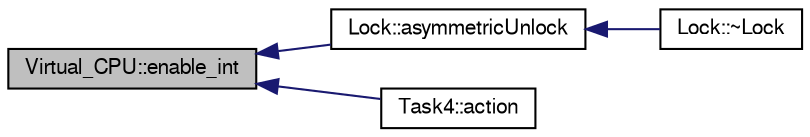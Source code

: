 digraph "Virtual_CPU::enable_int"
{
  bgcolor="transparent";
  edge [fontname="FreeSans",fontsize="10",labelfontname="FreeSans",labelfontsize="10"];
  node [fontname="FreeSans",fontsize="10",shape=record];
  rankdir="LR";
  Node1 [label="Virtual_CPU::enable_int",height=0.2,width=0.4,color="black", fillcolor="grey75", style="filled" fontcolor="black"];
  Node1 -> Node2 [dir="back",color="midnightblue",fontsize="10",style="solid",fontname="FreeSans"];
  Node2 [label="Lock::asymmetricUnlock",height=0.2,width=0.4,color="black",URL="$classLock.html#aad19368fb0bc0983e7fa2cd540c66907",tooltip="Explicit unlocking in asymmetric contexts."];
  Node2 -> Node3 [dir="back",color="midnightblue",fontsize="10",style="solid",fontname="FreeSans"];
  Node3 [label="Lock::~Lock",height=0.2,width=0.4,color="black",URL="$classLock.html#a7ab6d9485c8665bb3643710432882971",tooltip="Lock destruction"];
  Node1 -> Node4 [dir="back",color="midnightblue",fontsize="10",style="solid",fontname="FreeSans"];
  Node4 [label="Task4::action",height=0.2,width=0.4,color="black",URL="$classTask4.html#a2a7d07836599ad51be274201cf6c2027",tooltip="start operation"];
}
